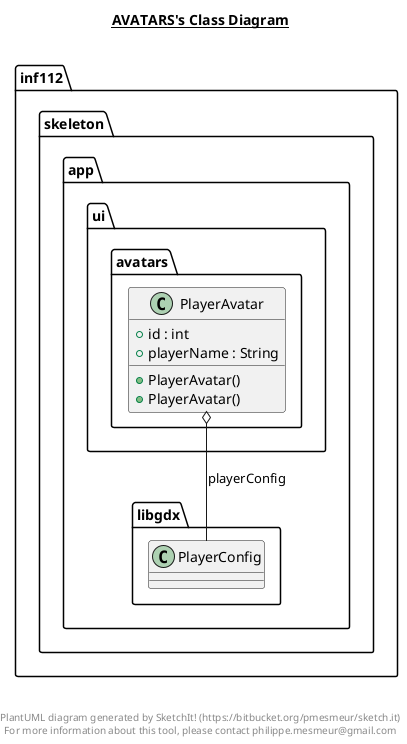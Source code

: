 @startuml

title __AVATARS's Class Diagram__\n

  namespace inf112.skeleton.app {
    namespace ui.avatars {
      class inf112.skeleton.app.ui.avatars.PlayerAvatar {
          + id : int
          + playerName : String
          + PlayerAvatar()
          + PlayerAvatar()
      }
    }
  }
  

  inf112.skeleton.app.ui.avatars.PlayerAvatar o-- inf112.skeleton.app.libgdx.PlayerConfig : playerConfig


right footer


PlantUML diagram generated by SketchIt! (https://bitbucket.org/pmesmeur/sketch.it)
For more information about this tool, please contact philippe.mesmeur@gmail.com
endfooter

@enduml
